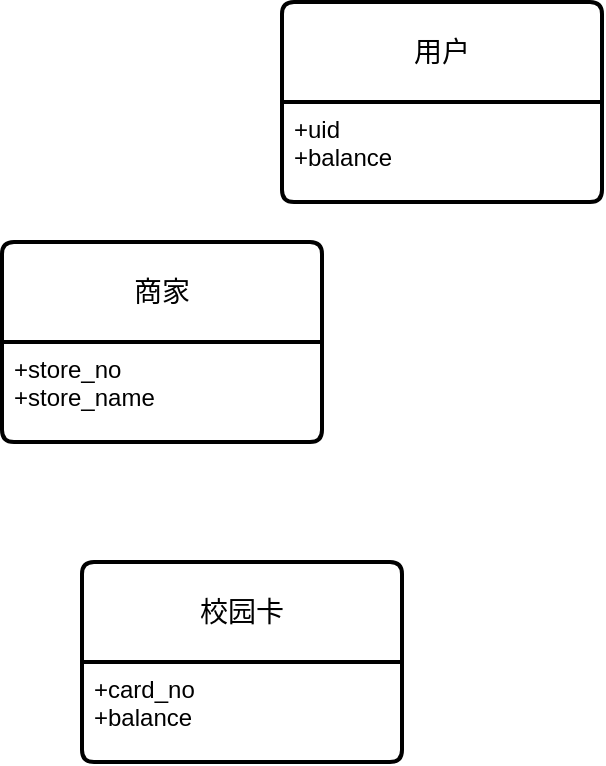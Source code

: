 <mxfile version="24.7.4">
  <diagram name="第 1 页" id="tQ-AfsL5KjRh9j0H5AqX">
    <mxGraphModel dx="546" dy="408" grid="1" gridSize="10" guides="1" tooltips="1" connect="1" arrows="1" fold="1" page="1" pageScale="1" pageWidth="827" pageHeight="1169" math="0" shadow="0">
      <root>
        <mxCell id="0" />
        <mxCell id="1" parent="0" />
        <mxCell id="bsNTXk9c0rtr0lj0yAxJ-3" value="商家" style="swimlane;childLayout=stackLayout;horizontal=1;startSize=50;horizontalStack=0;rounded=1;fontSize=14;fontStyle=0;strokeWidth=2;resizeParent=0;resizeLast=1;shadow=0;dashed=0;align=center;arcSize=4;whiteSpace=wrap;html=1;" vertex="1" parent="1">
          <mxGeometry x="260" y="250" width="160" height="100" as="geometry" />
        </mxCell>
        <mxCell id="bsNTXk9c0rtr0lj0yAxJ-4" value="+store_no&lt;br&gt;+store_name" style="align=left;strokeColor=none;fillColor=none;spacingLeft=4;fontSize=12;verticalAlign=top;resizable=0;rotatable=0;part=1;html=1;" vertex="1" parent="bsNTXk9c0rtr0lj0yAxJ-3">
          <mxGeometry y="50" width="160" height="50" as="geometry" />
        </mxCell>
        <mxCell id="bsNTXk9c0rtr0lj0yAxJ-5" value="校园卡" style="swimlane;childLayout=stackLayout;horizontal=1;startSize=50;horizontalStack=0;rounded=1;fontSize=14;fontStyle=0;strokeWidth=2;resizeParent=0;resizeLast=1;shadow=0;dashed=0;align=center;arcSize=4;whiteSpace=wrap;html=1;" vertex="1" parent="1">
          <mxGeometry x="300" y="410" width="160" height="100" as="geometry">
            <mxRectangle x="280" y="340" width="80" height="50" as="alternateBounds" />
          </mxGeometry>
        </mxCell>
        <mxCell id="bsNTXk9c0rtr0lj0yAxJ-6" value="+card_no&lt;br&gt;+balance" style="align=left;strokeColor=none;fillColor=none;spacingLeft=4;fontSize=12;verticalAlign=top;resizable=0;rotatable=0;part=1;html=1;" vertex="1" parent="bsNTXk9c0rtr0lj0yAxJ-5">
          <mxGeometry y="50" width="160" height="50" as="geometry" />
        </mxCell>
        <mxCell id="bsNTXk9c0rtr0lj0yAxJ-7" value="用户" style="swimlane;childLayout=stackLayout;horizontal=1;startSize=50;horizontalStack=0;rounded=1;fontSize=14;fontStyle=0;strokeWidth=2;resizeParent=0;resizeLast=1;shadow=0;dashed=0;align=center;arcSize=4;whiteSpace=wrap;html=1;" vertex="1" parent="1">
          <mxGeometry x="400" y="130" width="160" height="100" as="geometry">
            <mxRectangle x="280" y="340" width="80" height="50" as="alternateBounds" />
          </mxGeometry>
        </mxCell>
        <mxCell id="bsNTXk9c0rtr0lj0yAxJ-8" value="+uid&lt;br&gt;+balance" style="align=left;strokeColor=none;fillColor=none;spacingLeft=4;fontSize=12;verticalAlign=top;resizable=0;rotatable=0;part=1;html=1;" vertex="1" parent="bsNTXk9c0rtr0lj0yAxJ-7">
          <mxGeometry y="50" width="160" height="50" as="geometry" />
        </mxCell>
      </root>
    </mxGraphModel>
  </diagram>
</mxfile>
